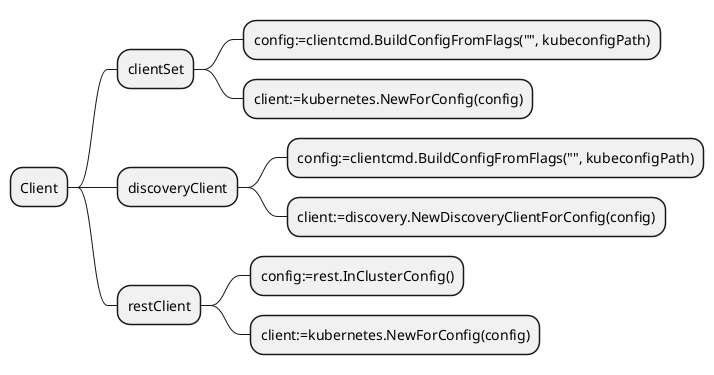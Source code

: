 @startmindmap

* Client
** clientSet
*** config:=clientcmd.BuildConfigFromFlags("", kubeconfigPath)
*** client:=kubernetes.NewForConfig(config)
** discoveryClient
*** config:=clientcmd.BuildConfigFromFlags("", kubeconfigPath)
*** client:=discovery.NewDiscoveryClientForConfig(config)
** restClient
*** config:=rest.InClusterConfig()
*** client:=kubernetes.NewForConfig(config)

@endmindmap